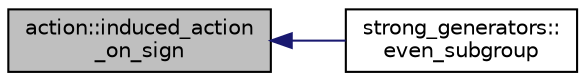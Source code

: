 digraph "action::induced_action_on_sign"
{
  edge [fontname="Helvetica",fontsize="10",labelfontname="Helvetica",labelfontsize="10"];
  node [fontname="Helvetica",fontsize="10",shape=record];
  rankdir="LR";
  Node23547 [label="action::induced_action\l_on_sign",height=0.2,width=0.4,color="black", fillcolor="grey75", style="filled", fontcolor="black"];
  Node23547 -> Node23548 [dir="back",color="midnightblue",fontsize="10",style="solid",fontname="Helvetica"];
  Node23548 [label="strong_generators::\leven_subgroup",height=0.2,width=0.4,color="black", fillcolor="white", style="filled",URL="$dc/d09/classstrong__generators.html#a8c1a171968f012ec245b0487a6af66e0"];
}
